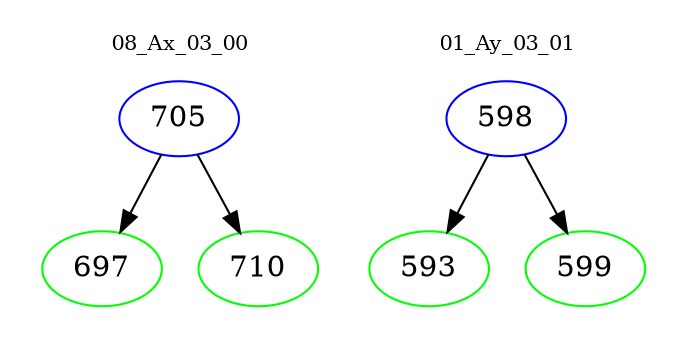 digraph{
subgraph cluster_0 {
color = white
label = "08_Ax_03_00";
fontsize=10;
T0_705 [label="705", color="blue"]
T0_705 -> T0_697 [color="black"]
T0_697 [label="697", color="green"]
T0_705 -> T0_710 [color="black"]
T0_710 [label="710", color="green"]
}
subgraph cluster_1 {
color = white
label = "01_Ay_03_01";
fontsize=10;
T1_598 [label="598", color="blue"]
T1_598 -> T1_593 [color="black"]
T1_593 [label="593", color="green"]
T1_598 -> T1_599 [color="black"]
T1_599 [label="599", color="green"]
}
}
